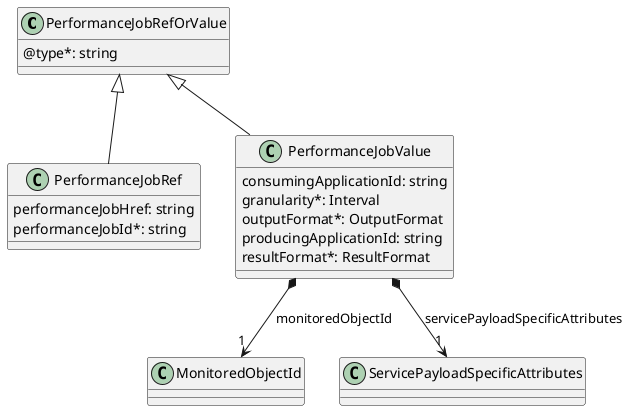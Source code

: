 @startuml performanceJobRefOrValue

class PerformanceJobRefOrValue {
    @type*: string
}

class PerformanceJobRef {

    performanceJobHref: string
    performanceJobId*: string
}
PerformanceJobRefOrValue <|-- PerformanceJobRef

class PerformanceJobValue {

    consumingApplicationId: string
    granularity*: Interval
    outputFormat*: OutputFormat
    producingApplicationId: string
    resultFormat*: ResultFormat
}
PerformanceJobRefOrValue <|-- PerformanceJobValue

PerformanceJobValue *-->"1" MonitoredObjectId : monitoredObjectId
PerformanceJobValue *-->"1" ServicePayloadSpecificAttributes : servicePayloadSpecificAttributes

@enduml